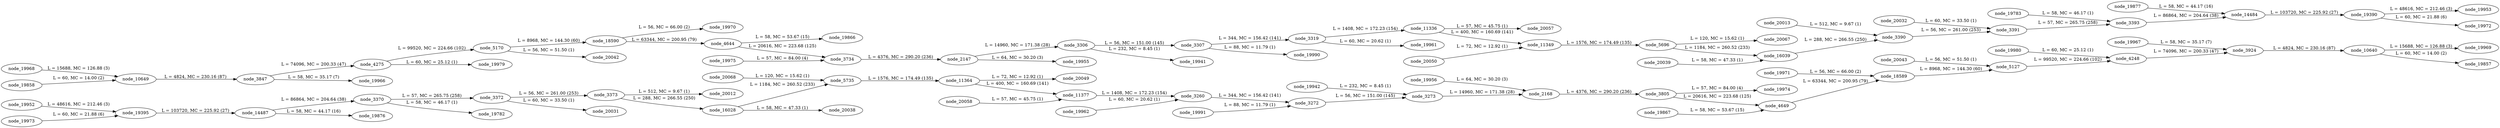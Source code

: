 digraph G {
rankdir=LR
"node_3272" -> "node_3273" [label="L = 56, MC = 151.00 (145)"];
"node_3306" -> "node_3307" [label="L = 56, MC = 151.00 (145)"];
"node_3372" -> "node_3373" [label="L = 56, MC = 261.00 (253)"];
"node_3390" -> "node_3391" [label="L = 56, MC = 261.00 (253)"];
"node_18590" -> "node_19970" [label="L = 56, MC = 66.00 (2)"];
"node_19971" -> "node_18589" [label="L = 56, MC = 66.00 (2)"];
"node_5170" -> "node_20042" [label="L = 56, MC = 51.50 (1)"];
"node_20043" -> "node_5127" [label="L = 56, MC = 51.50 (1)"];
"node_3805" -> "node_4649" [label="L = 20616, MC = 223.68 (125)"];
"node_5127" -> "node_4248" [label="L = 99520, MC = 224.66 (102)"];
"node_3847" -> "node_4275" [label="L = 74096, MC = 200.33 (47)"];
"node_4275" -> "node_5170" [label="L = 99520, MC = 224.66 (102)"];
"node_19395" -> "node_14487" [label="L = 103720, MC = 225.92 (27)"];
"node_4649" -> "node_18589" [label="L = 63344, MC = 200.95 (79)"];
"node_14484" -> "node_19390" [label="L = 103720, MC = 225.92 (27)"];
"node_3319" -> "node_19961" [label="L = 60, MC = 20.62 (1)"];
"node_19952" -> "node_19395" [label="L = 48616, MC = 212.46 (3)"];
"node_18590" -> "node_4644" [label="L = 63344, MC = 200.95 (79)"];
"node_3924" -> "node_10640" [label="L = 4824, MC = 230.16 (87)"];
"node_14487" -> "node_3370" [label="L = 86864, MC = 204.64 (38)"];
"node_10649" -> "node_3847" [label="L = 4824, MC = 230.16 (87)"];
"node_4248" -> "node_3924" [label="L = 74096, MC = 200.33 (47)"];
"node_2147" -> "node_3306" [label="L = 14960, MC = 171.38 (28)"];
"node_19390" -> "node_19953" [label="L = 48616, MC = 212.46 (3)"];
"node_19968" -> "node_10649" [label="L = 15688, MC = 126.88 (3)"];
"node_3393" -> "node_14484" [label="L = 86864, MC = 204.64 (38)"];
"node_3373" -> "node_16028" [label="L = 288, MC = 266.55 (250)"];
"node_3273" -> "node_2168" [label="L = 14960, MC = 171.38 (28)"];
"node_4644" -> "node_3734" [label="L = 20616, MC = 223.68 (125)"];
"node_18589" -> "node_5127" [label="L = 8968, MC = 144.30 (60)"];
"node_5170" -> "node_18590" [label="L = 8968, MC = 144.30 (60)"];
"node_3319" -> "node_11336" [label="L = 1408, MC = 172.23 (154)"];
"node_16028" -> "node_5735" [label="L = 1184, MC = 260.52 (233)"];
"node_5696" -> "node_16039" [label="L = 1184, MC = 260.52 (233)"];
"node_11377" -> "node_3260" [label="L = 1408, MC = 172.23 (154)"];
"node_10640" -> "node_19969" [label="L = 15688, MC = 126.88 (3)"];
"node_16028" -> "node_20038" [label="L = 58, MC = 47.33 (1)"];
"node_3734" -> "node_2147" [label="L = 4376, MC = 290.20 (236)"];
"node_5735" -> "node_11364" [label="L = 1576, MC = 174.49 (135)"];
"node_2168" -> "node_3805" [label="L = 4376, MC = 290.20 (236)"];
"node_3260" -> "node_3272" [label="L = 344, MC = 156.42 (141)"];
"node_11336" -> "node_11349" [label="L = 400, MC = 160.69 (141)"];
"node_5696" -> "node_20067" [label="L = 120, MC = 15.62 (1)"];
"node_20068" -> "node_5735" [label="L = 120, MC = 15.62 (1)"];
"node_11349" -> "node_5696" [label="L = 1576, MC = 174.49 (135)"];
"node_4275" -> "node_19979" [label="L = 60, MC = 25.12 (1)"];
"node_19390" -> "node_19972" [label="L = 60, MC = 21.88 (6)"];
"node_10640" -> "node_19857" [label="L = 60, MC = 14.00 (2)"];
"node_19942" -> "node_3273" [label="L = 232, MC = 8.45 (1)"];
"node_16039" -> "node_3390" [label="L = 288, MC = 266.55 (250)"];
"node_19991" -> "node_3272" [label="L = 88, MC = 11.79 (1)"];
"node_3373" -> "node_20012" [label="L = 512, MC = 9.67 (1)"];
"node_3307" -> "node_19990" [label="L = 88, MC = 11.79 (1)"];
"node_11364" -> "node_11377" [label="L = 400, MC = 160.69 (141)"];
"node_19956" -> "node_2168" [label="L = 64, MC = 30.20 (3)"];
"node_20039" -> "node_16039" [label="L = 58, MC = 47.33 (1)"];
"node_20050" -> "node_11349" [label="L = 72, MC = 12.92 (1)"];
"node_20013" -> "node_3390" [label="L = 512, MC = 9.67 (1)"];
"node_19867" -> "node_4649" [label="L = 58, MC = 53.67 (15)"];
"node_11364" -> "node_20049" [label="L = 72, MC = 12.92 (1)"];
"node_3370" -> "node_19782" [label="L = 58, MC = 46.17 (1)"];
"node_2147" -> "node_19955" [label="L = 64, MC = 30.20 (3)"];
"node_19962" -> "node_3260" [label="L = 60, MC = 20.62 (1)"];
"node_3307" -> "node_3319" [label="L = 344, MC = 156.42 (141)"];
"node_19783" -> "node_3393" [label="L = 58, MC = 46.17 (1)"];
"node_3306" -> "node_19941" [label="L = 232, MC = 8.45 (1)"];
"node_4644" -> "node_19866" [label="L = 58, MC = 53.67 (15)"];
"node_19877" -> "node_14484" [label="L = 58, MC = 44.17 (16)"];
"node_11336" -> "node_20057" [label="L = 57, MC = 45.75 (1)"];
"node_19973" -> "node_19395" [label="L = 60, MC = 21.88 (6)"];
"node_19980" -> "node_4248" [label="L = 60, MC = 25.12 (1)"];
"node_14487" -> "node_19876" [label="L = 58, MC = 44.17 (16)"];
"node_19858" -> "node_10649" [label="L = 60, MC = 14.00 (2)"];
"node_19967" -> "node_3924" [label="L = 58, MC = 35.17 (7)"];
"node_20032" -> "node_3391" [label="L = 60, MC = 33.50 (1)"];
"node_3370" -> "node_3372" [label="L = 57, MC = 265.75 (258)"];
"node_3805" -> "node_19974" [label="L = 57, MC = 84.00 (4)"];
"node_3391" -> "node_3393" [label="L = 57, MC = 265.75 (258)"];
"node_3372" -> "node_20031" [label="L = 60, MC = 33.50 (1)"];
"node_19975" -> "node_3734" [label="L = 57, MC = 84.00 (4)"];
"node_3847" -> "node_19966" [label="L = 58, MC = 35.17 (7)"];
"node_20058" -> "node_11377" [label="L = 57, MC = 45.75 (1)"];
}
